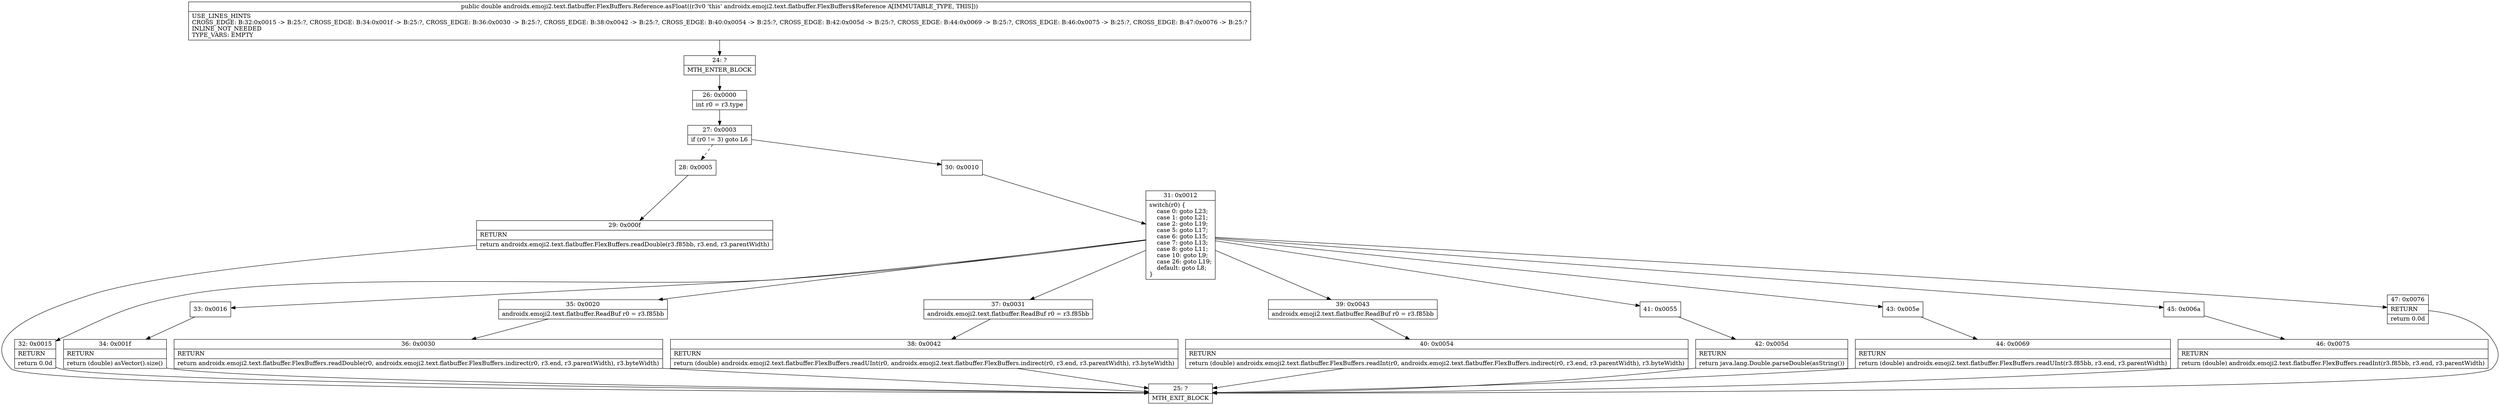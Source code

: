 digraph "CFG forandroidx.emoji2.text.flatbuffer.FlexBuffers.Reference.asFloat()D" {
Node_24 [shape=record,label="{24\:\ ?|MTH_ENTER_BLOCK\l}"];
Node_26 [shape=record,label="{26\:\ 0x0000|int r0 = r3.type\l}"];
Node_27 [shape=record,label="{27\:\ 0x0003|if (r0 != 3) goto L6\l}"];
Node_28 [shape=record,label="{28\:\ 0x0005}"];
Node_29 [shape=record,label="{29\:\ 0x000f|RETURN\l|return androidx.emoji2.text.flatbuffer.FlexBuffers.readDouble(r3.f85bb, r3.end, r3.parentWidth)\l}"];
Node_25 [shape=record,label="{25\:\ ?|MTH_EXIT_BLOCK\l}"];
Node_30 [shape=record,label="{30\:\ 0x0010}"];
Node_31 [shape=record,label="{31\:\ 0x0012|switch(r0) \{\l    case 0: goto L23;\l    case 1: goto L21;\l    case 2: goto L19;\l    case 5: goto L17;\l    case 6: goto L15;\l    case 7: goto L13;\l    case 8: goto L11;\l    case 10: goto L9;\l    case 26: goto L19;\l    default: goto L8;\l\}\l}"];
Node_32 [shape=record,label="{32\:\ 0x0015|RETURN\l|return 0.0d\l}"];
Node_33 [shape=record,label="{33\:\ 0x0016}"];
Node_34 [shape=record,label="{34\:\ 0x001f|RETURN\l|return (double) asVector().size()\l}"];
Node_35 [shape=record,label="{35\:\ 0x0020|androidx.emoji2.text.flatbuffer.ReadBuf r0 = r3.f85bb\l}"];
Node_36 [shape=record,label="{36\:\ 0x0030|RETURN\l|return androidx.emoji2.text.flatbuffer.FlexBuffers.readDouble(r0, androidx.emoji2.text.flatbuffer.FlexBuffers.indirect(r0, r3.end, r3.parentWidth), r3.byteWidth)\l}"];
Node_37 [shape=record,label="{37\:\ 0x0031|androidx.emoji2.text.flatbuffer.ReadBuf r0 = r3.f85bb\l}"];
Node_38 [shape=record,label="{38\:\ 0x0042|RETURN\l|return (double) androidx.emoji2.text.flatbuffer.FlexBuffers.readUInt(r0, androidx.emoji2.text.flatbuffer.FlexBuffers.indirect(r0, r3.end, r3.parentWidth), r3.byteWidth)\l}"];
Node_39 [shape=record,label="{39\:\ 0x0043|androidx.emoji2.text.flatbuffer.ReadBuf r0 = r3.f85bb\l}"];
Node_40 [shape=record,label="{40\:\ 0x0054|RETURN\l|return (double) androidx.emoji2.text.flatbuffer.FlexBuffers.readInt(r0, androidx.emoji2.text.flatbuffer.FlexBuffers.indirect(r0, r3.end, r3.parentWidth), r3.byteWidth)\l}"];
Node_41 [shape=record,label="{41\:\ 0x0055}"];
Node_42 [shape=record,label="{42\:\ 0x005d|RETURN\l|return java.lang.Double.parseDouble(asString())\l}"];
Node_43 [shape=record,label="{43\:\ 0x005e}"];
Node_44 [shape=record,label="{44\:\ 0x0069|RETURN\l|return (double) androidx.emoji2.text.flatbuffer.FlexBuffers.readUInt(r3.f85bb, r3.end, r3.parentWidth)\l}"];
Node_45 [shape=record,label="{45\:\ 0x006a}"];
Node_46 [shape=record,label="{46\:\ 0x0075|RETURN\l|return (double) androidx.emoji2.text.flatbuffer.FlexBuffers.readInt(r3.f85bb, r3.end, r3.parentWidth)\l}"];
Node_47 [shape=record,label="{47\:\ 0x0076|RETURN\l|return 0.0d\l}"];
MethodNode[shape=record,label="{public double androidx.emoji2.text.flatbuffer.FlexBuffers.Reference.asFloat((r3v0 'this' androidx.emoji2.text.flatbuffer.FlexBuffers$Reference A[IMMUTABLE_TYPE, THIS]))  | USE_LINES_HINTS\lCROSS_EDGE: B:32:0x0015 \-\> B:25:?, CROSS_EDGE: B:34:0x001f \-\> B:25:?, CROSS_EDGE: B:36:0x0030 \-\> B:25:?, CROSS_EDGE: B:38:0x0042 \-\> B:25:?, CROSS_EDGE: B:40:0x0054 \-\> B:25:?, CROSS_EDGE: B:42:0x005d \-\> B:25:?, CROSS_EDGE: B:44:0x0069 \-\> B:25:?, CROSS_EDGE: B:46:0x0075 \-\> B:25:?, CROSS_EDGE: B:47:0x0076 \-\> B:25:?\lINLINE_NOT_NEEDED\lTYPE_VARS: EMPTY\l}"];
MethodNode -> Node_24;Node_24 -> Node_26;
Node_26 -> Node_27;
Node_27 -> Node_28[style=dashed];
Node_27 -> Node_30;
Node_28 -> Node_29;
Node_29 -> Node_25;
Node_30 -> Node_31;
Node_31 -> Node_32;
Node_31 -> Node_33;
Node_31 -> Node_35;
Node_31 -> Node_37;
Node_31 -> Node_39;
Node_31 -> Node_41;
Node_31 -> Node_43;
Node_31 -> Node_45;
Node_31 -> Node_47;
Node_32 -> Node_25;
Node_33 -> Node_34;
Node_34 -> Node_25;
Node_35 -> Node_36;
Node_36 -> Node_25;
Node_37 -> Node_38;
Node_38 -> Node_25;
Node_39 -> Node_40;
Node_40 -> Node_25;
Node_41 -> Node_42;
Node_42 -> Node_25;
Node_43 -> Node_44;
Node_44 -> Node_25;
Node_45 -> Node_46;
Node_46 -> Node_25;
Node_47 -> Node_25;
}


